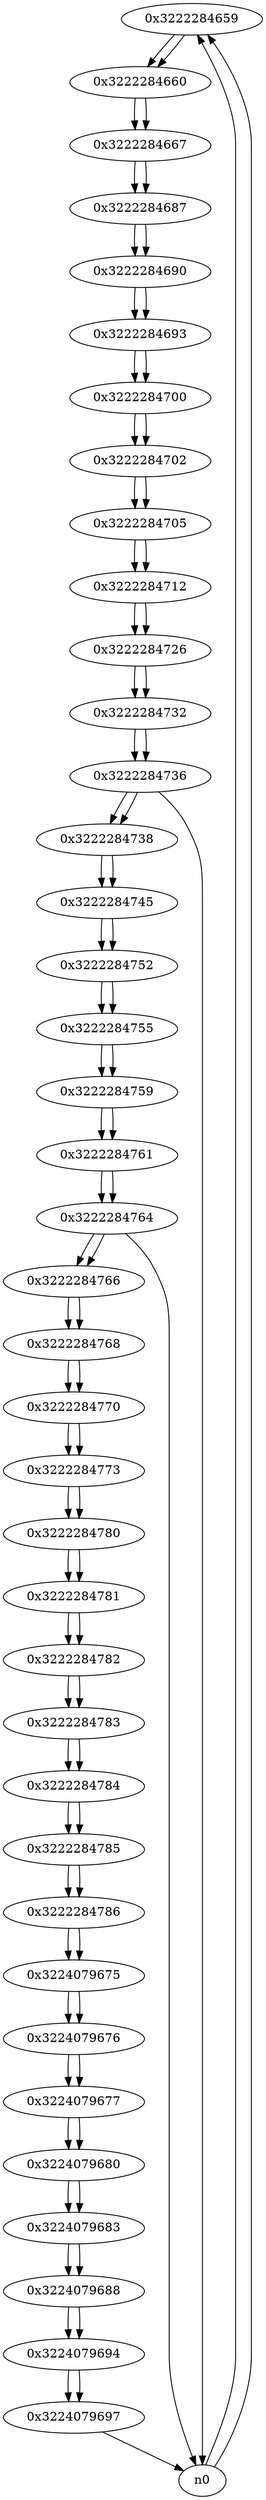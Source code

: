 digraph G{
/* nodes */
  n1 [label="0x3222284659"]
  n2 [label="0x3222284660"]
  n3 [label="0x3222284667"]
  n4 [label="0x3222284687"]
  n5 [label="0x3222284690"]
  n6 [label="0x3222284693"]
  n7 [label="0x3222284700"]
  n8 [label="0x3222284702"]
  n9 [label="0x3222284705"]
  n10 [label="0x3222284712"]
  n11 [label="0x3222284726"]
  n12 [label="0x3222284732"]
  n13 [label="0x3222284736"]
  n14 [label="0x3222284738"]
  n15 [label="0x3222284745"]
  n16 [label="0x3222284752"]
  n17 [label="0x3222284755"]
  n18 [label="0x3222284759"]
  n19 [label="0x3222284761"]
  n20 [label="0x3222284764"]
  n21 [label="0x3222284766"]
  n22 [label="0x3222284768"]
  n23 [label="0x3222284770"]
  n24 [label="0x3222284773"]
  n25 [label="0x3222284780"]
  n26 [label="0x3222284781"]
  n27 [label="0x3222284782"]
  n28 [label="0x3222284783"]
  n29 [label="0x3222284784"]
  n30 [label="0x3222284785"]
  n31 [label="0x3222284786"]
  n32 [label="0x3224079675"]
  n33 [label="0x3224079676"]
  n34 [label="0x3224079677"]
  n35 [label="0x3224079680"]
  n36 [label="0x3224079683"]
  n37 [label="0x3224079688"]
  n38 [label="0x3224079694"]
  n39 [label="0x3224079697"]
/* edges */
n1 -> n2;
n0 -> n1;
n0 -> n1;
n2 -> n3;
n1 -> n2;
n3 -> n4;
n2 -> n3;
n4 -> n5;
n3 -> n4;
n5 -> n6;
n4 -> n5;
n6 -> n7;
n5 -> n6;
n7 -> n8;
n6 -> n7;
n8 -> n9;
n7 -> n8;
n9 -> n10;
n8 -> n9;
n10 -> n11;
n9 -> n10;
n11 -> n12;
n10 -> n11;
n12 -> n13;
n11 -> n12;
n13 -> n14;
n13 -> n0;
n12 -> n13;
n14 -> n15;
n13 -> n14;
n15 -> n16;
n14 -> n15;
n16 -> n17;
n15 -> n16;
n17 -> n18;
n16 -> n17;
n18 -> n19;
n17 -> n18;
n19 -> n20;
n18 -> n19;
n20 -> n21;
n20 -> n0;
n19 -> n20;
n21 -> n22;
n20 -> n21;
n22 -> n23;
n21 -> n22;
n23 -> n24;
n22 -> n23;
n24 -> n25;
n23 -> n24;
n25 -> n26;
n24 -> n25;
n26 -> n27;
n25 -> n26;
n27 -> n28;
n26 -> n27;
n28 -> n29;
n27 -> n28;
n29 -> n30;
n28 -> n29;
n30 -> n31;
n29 -> n30;
n31 -> n32;
n30 -> n31;
n32 -> n33;
n31 -> n32;
n33 -> n34;
n32 -> n33;
n34 -> n35;
n33 -> n34;
n35 -> n36;
n34 -> n35;
n36 -> n37;
n35 -> n36;
n37 -> n38;
n36 -> n37;
n38 -> n39;
n37 -> n38;
n39 -> n0;
n38 -> n39;
}
